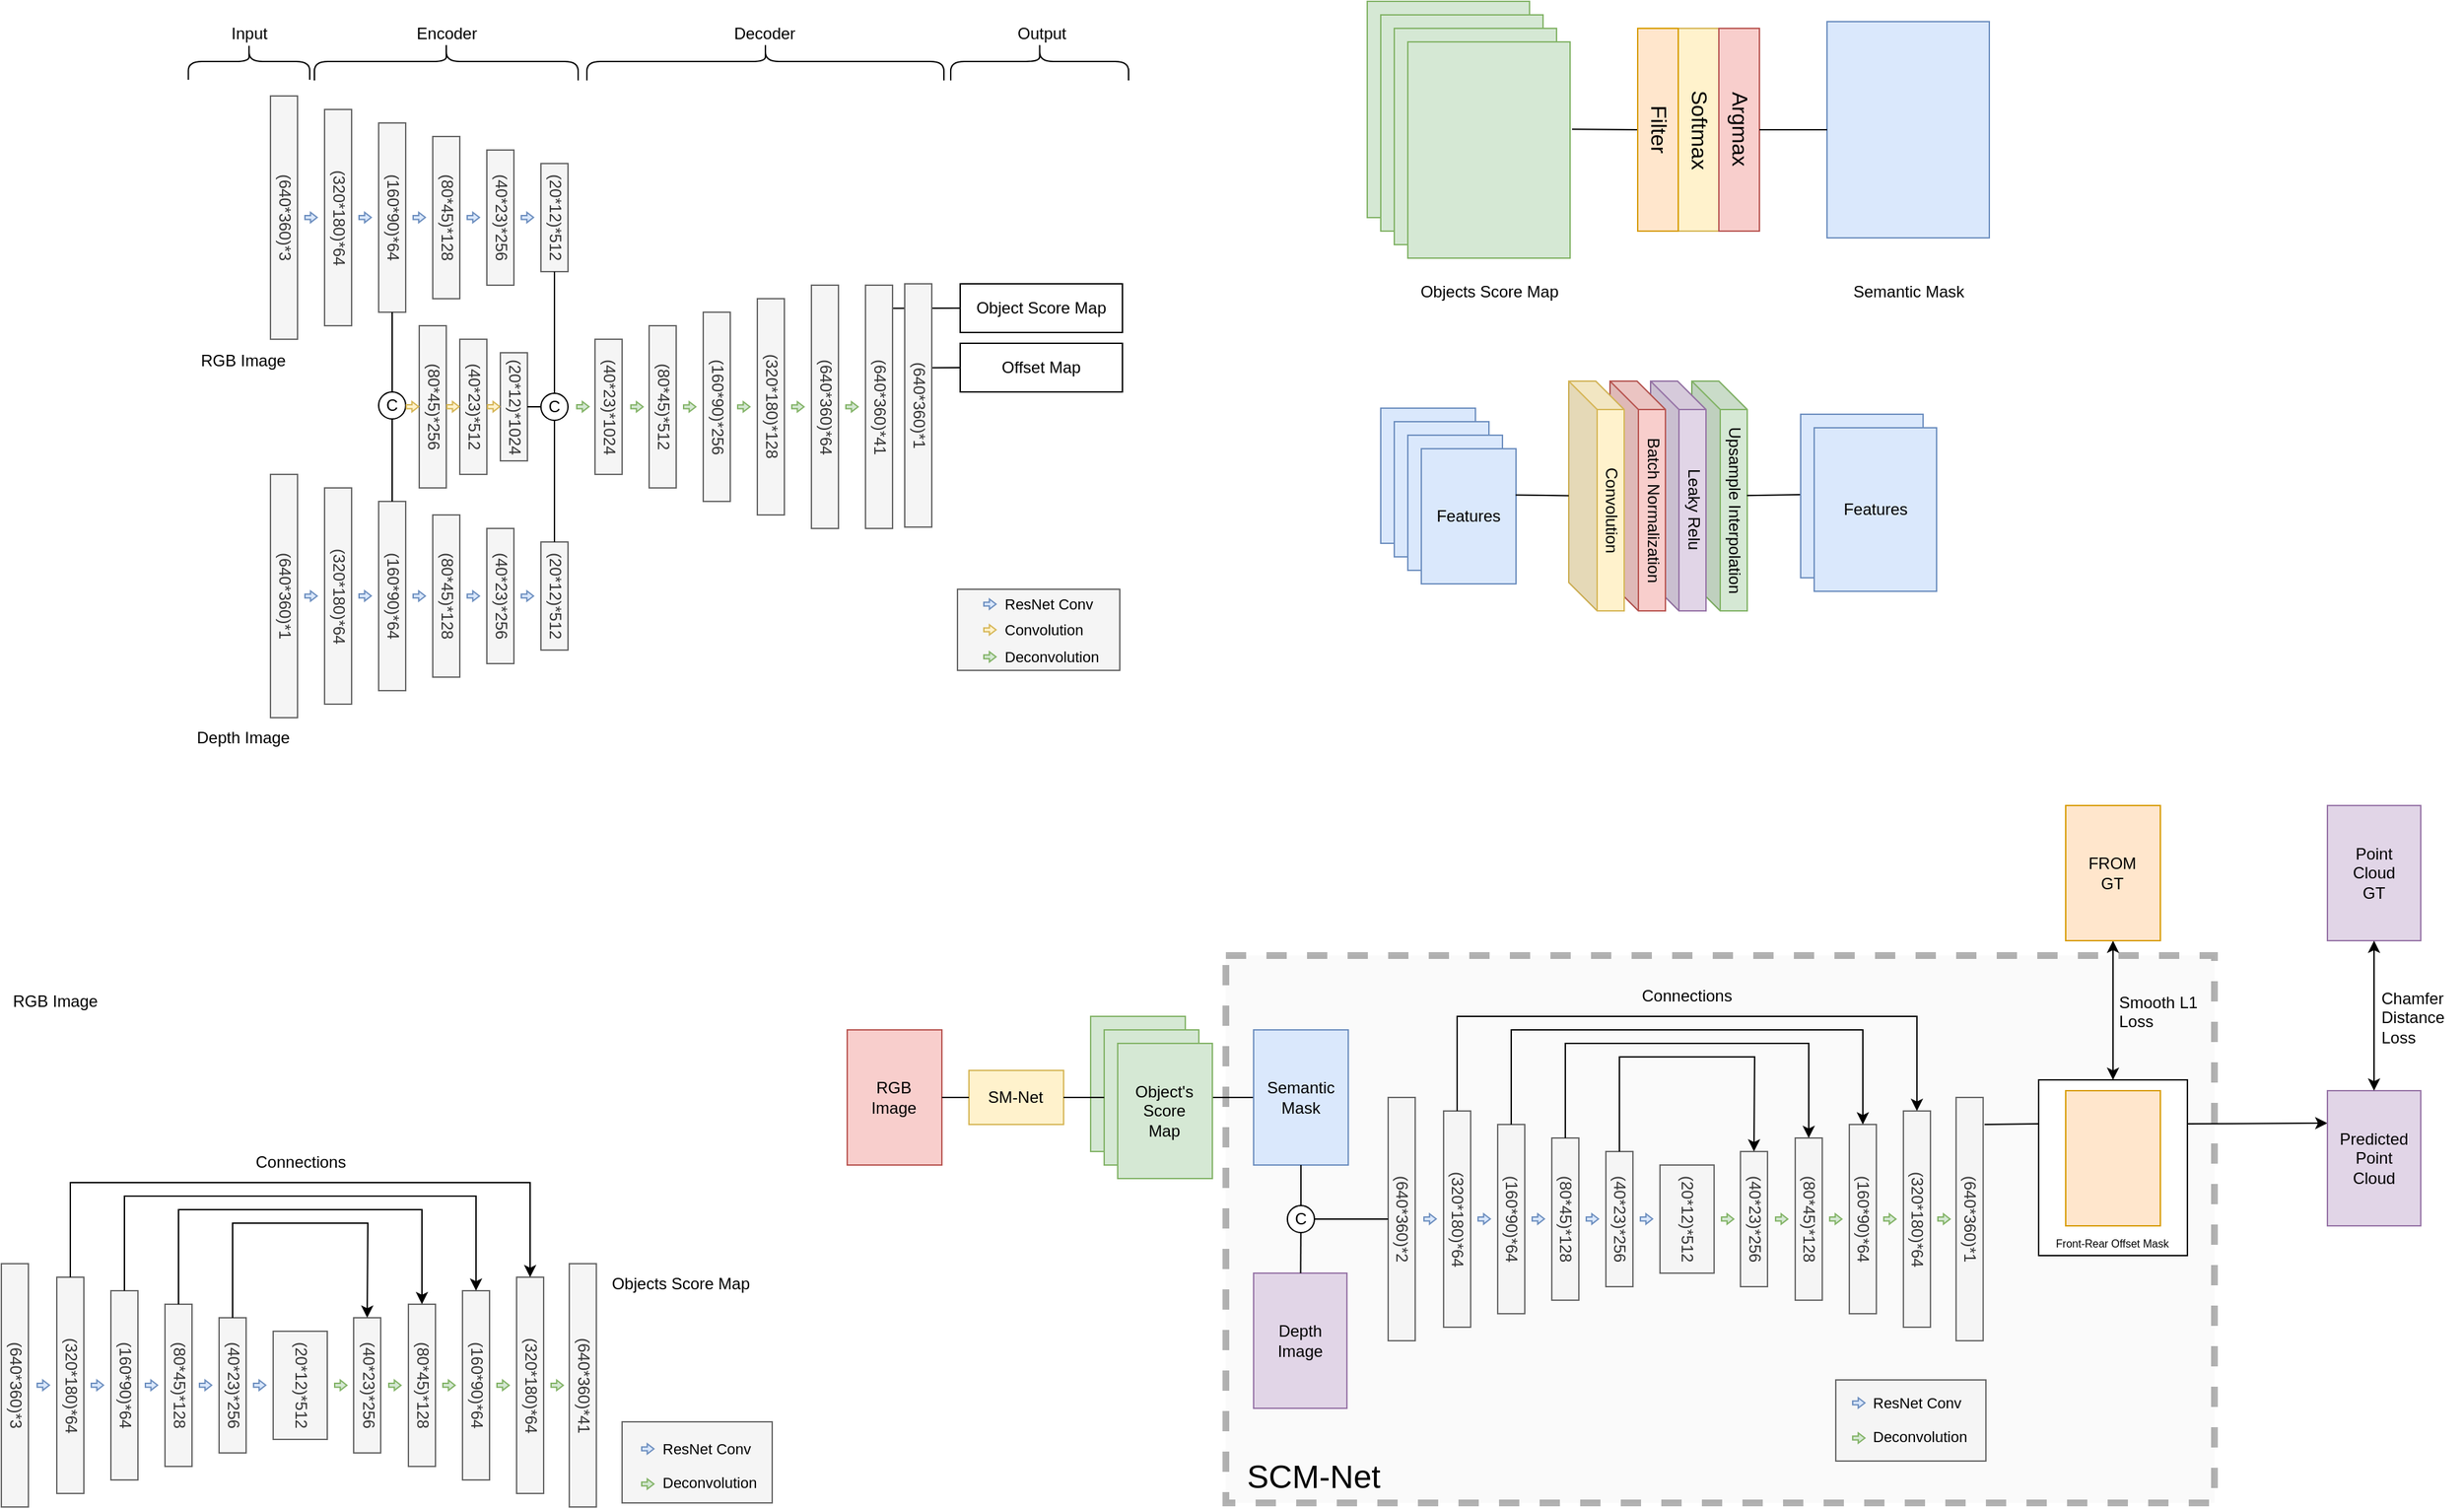 <mxfile version="26.1.0">
  <diagram name="Page-1" id="Zy-w6W-C0kYEm2fz4P6m">
    <mxGraphModel dx="2377" dy="1302" grid="1" gridSize="10" guides="1" tooltips="1" connect="1" arrows="1" fold="1" page="1" pageScale="1" pageWidth="827" pageHeight="1169" math="0" shadow="0">
      <root>
        <mxCell id="0" />
        <mxCell id="1" parent="0" />
        <mxCell id="u4eNcVwkfvrHF72oSNZv-178" value="" style="rounded=0;whiteSpace=wrap;html=1;fillColor=#f5f5f5;fontColor=#333333;strokeColor=#666666;opacity=50;dashed=1;perimeterSpacing=0;strokeWidth=5;" parent="1" vertex="1">
          <mxGeometry x="905.47" y="761" width="731" height="405" as="geometry" />
        </mxCell>
        <mxCell id="u4eNcVwkfvrHF72oSNZv-167" value="Upsample Interpolation" style="shape=cube;whiteSpace=wrap;html=1;boundedLbl=1;backgroundOutline=1;darkOpacity=0.05;darkOpacity2=0.1;size=21;textDirection=vertical-lr;fillColor=#d5e8d4;strokeColor=#82b366;" parent="1" vertex="1">
          <mxGeometry x="1250" y="336" width="41" height="170" as="geometry" />
        </mxCell>
        <mxCell id="u4eNcVwkfvrHF72oSNZv-166" value="Leaky Relu" style="shape=cube;whiteSpace=wrap;html=1;boundedLbl=1;backgroundOutline=1;darkOpacity=0.05;darkOpacity2=0.1;size=21;textDirection=vertical-lr;fillColor=#e1d5e7;strokeColor=#9673a6;" parent="1" vertex="1">
          <mxGeometry x="1219.5" y="336" width="41" height="170" as="geometry" />
        </mxCell>
        <mxCell id="u4eNcVwkfvrHF72oSNZv-165" value="Batch Normalization" style="shape=cube;whiteSpace=wrap;html=1;boundedLbl=1;backgroundOutline=1;darkOpacity=0.05;darkOpacity2=0.1;size=21;textDirection=vertical-lr;fillColor=#f8cecc;strokeColor=#b85450;" parent="1" vertex="1">
          <mxGeometry x="1189.5" y="336" width="41" height="170" as="geometry" />
        </mxCell>
        <mxCell id="u4eNcVwkfvrHF72oSNZv-153" value="" style="endArrow=none;html=1;rounded=0;entryX=0;entryY=0.5;entryDx=0;entryDy=0;" parent="1" source="u4eNcVwkfvrHF72oSNZv-142" target="u4eNcVwkfvrHF72oSNZv-145" edge="1">
          <mxGeometry width="50" height="50" relative="1" as="geometry">
            <mxPoint x="966.47" y="786" as="sourcePoint" />
            <mxPoint x="1016.47" y="736" as="targetPoint" />
          </mxGeometry>
        </mxCell>
        <mxCell id="r9aLiCNh6eFGl1xrJVVZ-21" value="" style="endArrow=none;html=1;rounded=0;entryX=0;entryY=0.5;entryDx=0;entryDy=0;exitX=0.976;exitY=0.345;exitDx=0;exitDy=0;exitPerimeter=0;" parent="1" source="fbtM9cgjG_IqE8QU2dOS-1" target="r9aLiCNh6eFGl1xrJVVZ-18" edge="1">
          <mxGeometry width="50" height="50" relative="1" as="geometry">
            <mxPoint x="690" y="326" as="sourcePoint" />
            <mxPoint x="790" y="320" as="targetPoint" />
          </mxGeometry>
        </mxCell>
        <mxCell id="r9aLiCNh6eFGl1xrJVVZ-19" value="" style="endArrow=none;html=1;rounded=0;entryX=0;entryY=0.5;entryDx=0;entryDy=0;exitX=0.996;exitY=0.095;exitDx=0;exitDy=0;exitPerimeter=0;" parent="1" source="uLbwFLICeJDCESh0d5ET-37" target="r9aLiCNh6eFGl1xrJVVZ-17" edge="1">
          <mxGeometry width="50" height="50" relative="1" as="geometry">
            <mxPoint x="740" y="370" as="sourcePoint" />
            <mxPoint x="790" y="320" as="targetPoint" />
          </mxGeometry>
        </mxCell>
        <mxCell id="r9aLiCNh6eFGl1xrJVVZ-11" value="" style="rounded=0;whiteSpace=wrap;html=1;fillColor=#f5f5f5;fontColor=#333333;strokeColor=#666666;" parent="1" vertex="1">
          <mxGeometry x="707" y="490" width="120" height="60" as="geometry" />
        </mxCell>
        <mxCell id="uLbwFLICeJDCESh0d5ET-1" value="(640*360)*3" style="rounded=0;whiteSpace=wrap;html=1;textDirection=vertical-lr;fillColor=#f5f5f5;fontColor=#333333;strokeColor=#666666;" parent="1" vertex="1">
          <mxGeometry x="199" y="125" width="20" height="180" as="geometry" />
        </mxCell>
        <mxCell id="uLbwFLICeJDCESh0d5ET-2" value="(320*180)*64" style="rounded=0;whiteSpace=wrap;html=1;textDirection=vertical-lr;fillColor=#f5f5f5;fontColor=#333333;strokeColor=#666666;" parent="1" vertex="1">
          <mxGeometry x="239" y="135" width="20" height="160" as="geometry" />
        </mxCell>
        <mxCell id="uLbwFLICeJDCESh0d5ET-3" value="(160*90)*64" style="rounded=0;whiteSpace=wrap;html=1;textDirection=vertical-lr;fillColor=#f5f5f5;fontColor=#333333;strokeColor=#666666;" parent="1" vertex="1">
          <mxGeometry x="279" y="145" width="20" height="140" as="geometry" />
        </mxCell>
        <mxCell id="uLbwFLICeJDCESh0d5ET-4" value="(80*45)*128" style="rounded=0;whiteSpace=wrap;html=1;textDirection=vertical-lr;fillColor=#f5f5f5;fontColor=#333333;strokeColor=#666666;" parent="1" vertex="1">
          <mxGeometry x="319" y="155" width="20" height="120" as="geometry" />
        </mxCell>
        <mxCell id="uLbwFLICeJDCESh0d5ET-5" value="(40*23)*256" style="rounded=0;whiteSpace=wrap;html=1;textDirection=vertical-lr;fillColor=#f5f5f5;fontColor=#333333;strokeColor=#666666;" parent="1" vertex="1">
          <mxGeometry x="359" y="165" width="20" height="100" as="geometry" />
        </mxCell>
        <mxCell id="uLbwFLICeJDCESh0d5ET-8" value="(640*360)*1" style="rounded=0;whiteSpace=wrap;html=1;textDirection=vertical-lr;fillColor=#f5f5f5;fontColor=#333333;strokeColor=#666666;" parent="1" vertex="1">
          <mxGeometry x="199" y="405" width="20" height="180" as="geometry" />
        </mxCell>
        <mxCell id="uLbwFLICeJDCESh0d5ET-9" value="(320*180)*64" style="rounded=0;whiteSpace=wrap;html=1;textDirection=vertical-lr;fillColor=#f5f5f5;fontColor=#333333;strokeColor=#666666;" parent="1" vertex="1">
          <mxGeometry x="239" y="415" width="20" height="160" as="geometry" />
        </mxCell>
        <mxCell id="uLbwFLICeJDCESh0d5ET-10" value="(160*90)*64" style="rounded=0;whiteSpace=wrap;html=1;textDirection=vertical-lr;fillColor=#f5f5f5;fontColor=#333333;strokeColor=#666666;" parent="1" vertex="1">
          <mxGeometry x="279" y="425" width="20" height="140" as="geometry" />
        </mxCell>
        <mxCell id="uLbwFLICeJDCESh0d5ET-11" value="(80*45)*128" style="rounded=0;whiteSpace=wrap;html=1;textDirection=vertical-lr;fillColor=#f5f5f5;fontColor=#333333;strokeColor=#666666;" parent="1" vertex="1">
          <mxGeometry x="319" y="435" width="20" height="120" as="geometry" />
        </mxCell>
        <mxCell id="uLbwFLICeJDCESh0d5ET-12" value="(40*23)*256" style="rounded=0;whiteSpace=wrap;html=1;textDirection=vertical-lr;fillColor=#f5f5f5;fontColor=#333333;strokeColor=#666666;" parent="1" vertex="1">
          <mxGeometry x="359" y="445" width="20" height="100" as="geometry" />
        </mxCell>
        <mxCell id="uLbwFLICeJDCESh0d5ET-13" value="(20*12)*512" style="rounded=0;whiteSpace=wrap;html=1;textDirection=vertical-lr;fillColor=#f5f5f5;fontColor=#333333;strokeColor=#666666;" parent="1" vertex="1">
          <mxGeometry x="399" y="175" width="20" height="80" as="geometry" />
        </mxCell>
        <mxCell id="uLbwFLICeJDCESh0d5ET-14" value="(20*12)*512" style="rounded=0;whiteSpace=wrap;html=1;textDirection=vertical-lr;fillColor=#f5f5f5;fontColor=#333333;strokeColor=#666666;" parent="1" vertex="1">
          <mxGeometry x="399" y="455" width="20" height="80" as="geometry" />
        </mxCell>
        <mxCell id="uLbwFLICeJDCESh0d5ET-15" value="C" style="ellipse;whiteSpace=wrap;html=1;aspect=fixed;" parent="1" vertex="1">
          <mxGeometry x="279" y="344" width="20" height="20" as="geometry" />
        </mxCell>
        <mxCell id="uLbwFLICeJDCESh0d5ET-16" value="" style="endArrow=none;html=1;rounded=0;entryX=0.5;entryY=1;entryDx=0;entryDy=0;exitX=0.5;exitY=0;exitDx=0;exitDy=0;" parent="1" source="uLbwFLICeJDCESh0d5ET-15" target="uLbwFLICeJDCESh0d5ET-3" edge="1">
          <mxGeometry width="50" height="50" relative="1" as="geometry">
            <mxPoint x="479" y="375" as="sourcePoint" />
            <mxPoint x="529" y="325" as="targetPoint" />
          </mxGeometry>
        </mxCell>
        <mxCell id="uLbwFLICeJDCESh0d5ET-17" value="" style="endArrow=none;html=1;rounded=0;exitX=0.5;exitY=0;exitDx=0;exitDy=0;entryX=0.5;entryY=1;entryDx=0;entryDy=0;" parent="1" source="uLbwFLICeJDCESh0d5ET-10" target="uLbwFLICeJDCESh0d5ET-15" edge="1">
          <mxGeometry width="50" height="50" relative="1" as="geometry">
            <mxPoint x="479" y="375" as="sourcePoint" />
            <mxPoint x="529" y="325" as="targetPoint" />
          </mxGeometry>
        </mxCell>
        <mxCell id="uLbwFLICeJDCESh0d5ET-18" value="(80*45)*256" style="rounded=0;whiteSpace=wrap;html=1;textDirection=vertical-lr;fillColor=#f5f5f5;fontColor=#333333;strokeColor=#666666;" parent="1" vertex="1">
          <mxGeometry x="309" y="295" width="20" height="120" as="geometry" />
        </mxCell>
        <mxCell id="uLbwFLICeJDCESh0d5ET-19" value="(40*23)*512" style="rounded=0;whiteSpace=wrap;html=1;textDirection=vertical-lr;fillColor=#f5f5f5;fontColor=#333333;strokeColor=#666666;" parent="1" vertex="1">
          <mxGeometry x="339" y="305" width="20" height="100" as="geometry" />
        </mxCell>
        <mxCell id="uLbwFLICeJDCESh0d5ET-20" value="(20*12)*1024" style="rounded=0;whiteSpace=wrap;html=1;textDirection=vertical-lr;fillColor=#f5f5f5;fontColor=#333333;strokeColor=#666666;" parent="1" vertex="1">
          <mxGeometry x="369" y="315" width="20" height="80" as="geometry" />
        </mxCell>
        <mxCell id="uLbwFLICeJDCESh0d5ET-21" value="C" style="ellipse;whiteSpace=wrap;html=1;aspect=fixed;" parent="1" vertex="1">
          <mxGeometry x="399" y="345" width="20" height="20" as="geometry" />
        </mxCell>
        <mxCell id="uLbwFLICeJDCESh0d5ET-26" value="" style="endArrow=none;html=1;rounded=0;entryX=0.5;entryY=1;entryDx=0;entryDy=0;exitX=0.5;exitY=0;exitDx=0;exitDy=0;" parent="1" source="uLbwFLICeJDCESh0d5ET-21" target="uLbwFLICeJDCESh0d5ET-13" edge="1">
          <mxGeometry width="50" height="50" relative="1" as="geometry">
            <mxPoint x="479" y="375" as="sourcePoint" />
            <mxPoint x="529" y="325" as="targetPoint" />
          </mxGeometry>
        </mxCell>
        <mxCell id="uLbwFLICeJDCESh0d5ET-27" value="" style="endArrow=none;html=1;rounded=0;exitX=0.5;exitY=0;exitDx=0;exitDy=0;entryX=0.5;entryY=1;entryDx=0;entryDy=0;" parent="1" source="uLbwFLICeJDCESh0d5ET-14" target="uLbwFLICeJDCESh0d5ET-21" edge="1">
          <mxGeometry width="50" height="50" relative="1" as="geometry">
            <mxPoint x="479" y="375" as="sourcePoint" />
            <mxPoint x="529" y="325" as="targetPoint" />
          </mxGeometry>
        </mxCell>
        <mxCell id="uLbwFLICeJDCESh0d5ET-32" value="(40*23)*1024" style="rounded=0;whiteSpace=wrap;html=1;textDirection=vertical-lr;fillColor=#f5f5f5;fontColor=#333333;strokeColor=#666666;" parent="1" vertex="1">
          <mxGeometry x="439" y="305" width="20" height="100" as="geometry" />
        </mxCell>
        <mxCell id="uLbwFLICeJDCESh0d5ET-33" value="(80*45)*512" style="rounded=0;whiteSpace=wrap;html=1;textDirection=vertical-lr;fillColor=#f5f5f5;fontColor=#333333;strokeColor=#666666;" parent="1" vertex="1">
          <mxGeometry x="479" y="295" width="20" height="120" as="geometry" />
        </mxCell>
        <mxCell id="uLbwFLICeJDCESh0d5ET-34" value="(160*90)*256" style="rounded=0;whiteSpace=wrap;html=1;textDirection=vertical-lr;fillColor=#f5f5f5;fontColor=#333333;strokeColor=#666666;" parent="1" vertex="1">
          <mxGeometry x="519" y="285" width="20" height="140" as="geometry" />
        </mxCell>
        <mxCell id="uLbwFLICeJDCESh0d5ET-35" value="(320*180)*128" style="rounded=0;whiteSpace=wrap;html=1;textDirection=vertical-lr;fillColor=#f5f5f5;fontColor=#333333;strokeColor=#666666;" parent="1" vertex="1">
          <mxGeometry x="559" y="275" width="20" height="160" as="geometry" />
        </mxCell>
        <mxCell id="uLbwFLICeJDCESh0d5ET-36" value="(640*360)*64" style="rounded=0;whiteSpace=wrap;html=1;textDirection=vertical-lr;fillColor=#f5f5f5;fontColor=#333333;strokeColor=#666666;" parent="1" vertex="1">
          <mxGeometry x="599" y="265" width="20" height="180" as="geometry" />
        </mxCell>
        <mxCell id="uLbwFLICeJDCESh0d5ET-37" value="(640*360)*41" style="rounded=0;whiteSpace=wrap;html=1;textDirection=vertical-lr;fillColor=#f5f5f5;fontColor=#333333;strokeColor=#666666;" parent="1" vertex="1">
          <mxGeometry x="639" y="265" width="20" height="180" as="geometry" />
        </mxCell>
        <mxCell id="uLbwFLICeJDCESh0d5ET-48" value="" style="shape=flexArrow;endArrow=classic;html=1;rounded=0;endWidth=3.737;endSize=1.293;width=2.836;textDirection=vertical-lr;fillColor=#d5e8d4;strokeColor=#82b366;" parent="1" edge="1">
          <mxGeometry width="50" height="50" relative="1" as="geometry">
            <mxPoint x="465" y="355" as="sourcePoint" />
            <mxPoint x="475" y="355" as="targetPoint" />
          </mxGeometry>
        </mxCell>
        <mxCell id="uLbwFLICeJDCESh0d5ET-52" value="" style="shape=flexArrow;endArrow=classic;html=1;rounded=0;endWidth=3.737;endSize=1.293;width=2.836;fillColor=#fff2cc;strokeColor=#d6b656;" parent="1" edge="1">
          <mxGeometry width="50" height="50" relative="1" as="geometry">
            <mxPoint x="299" y="354.9" as="sourcePoint" />
            <mxPoint x="309" y="354.9" as="targetPoint" />
          </mxGeometry>
        </mxCell>
        <mxCell id="uLbwFLICeJDCESh0d5ET-53" value="" style="shape=flexArrow;endArrow=classic;html=1;rounded=0;endWidth=3.737;endSize=1.293;width=2.836;textDirection=vertical-lr;fillColor=#fff2cc;strokeColor=#d6b656;" parent="1" edge="1">
          <mxGeometry width="50" height="50" relative="1" as="geometry">
            <mxPoint x="329" y="354.9" as="sourcePoint" />
            <mxPoint x="339" y="354.9" as="targetPoint" />
          </mxGeometry>
        </mxCell>
        <mxCell id="uLbwFLICeJDCESh0d5ET-54" value="" style="shape=flexArrow;endArrow=classic;html=1;rounded=0;endWidth=3.737;endSize=1.293;width=2.836;textDirection=vertical-lr;fillColor=#fff2cc;strokeColor=#d6b656;" parent="1" edge="1">
          <mxGeometry width="50" height="50" relative="1" as="geometry">
            <mxPoint x="359" y="354.9" as="sourcePoint" />
            <mxPoint x="369" y="354.9" as="targetPoint" />
          </mxGeometry>
        </mxCell>
        <mxCell id="uLbwFLICeJDCESh0d5ET-57" value="" style="shape=flexArrow;endArrow=classic;html=1;rounded=0;endWidth=3.737;endSize=1.293;width=2.836;textDirection=vertical-lr;fillColor=#dae8fc;strokeColor=#6c8ebf;" parent="1" edge="1">
          <mxGeometry width="50" height="50" relative="1" as="geometry">
            <mxPoint x="224" y="495" as="sourcePoint" />
            <mxPoint x="234" y="495" as="targetPoint" />
          </mxGeometry>
        </mxCell>
        <mxCell id="uLbwFLICeJDCESh0d5ET-58" value="" style="shape=flexArrow;endArrow=classic;html=1;rounded=0;endWidth=3.737;endSize=1.293;width=2.836;textDirection=vertical-lr;fillColor=#dae8fc;strokeColor=#6c8ebf;" parent="1" edge="1">
          <mxGeometry width="50" height="50" relative="1" as="geometry">
            <mxPoint x="264" y="494.9" as="sourcePoint" />
            <mxPoint x="274" y="494.9" as="targetPoint" />
          </mxGeometry>
        </mxCell>
        <mxCell id="uLbwFLICeJDCESh0d5ET-59" value="" style="shape=flexArrow;endArrow=classic;html=1;rounded=0;endWidth=3.737;endSize=1.293;width=2.836;textDirection=vertical-lr;fillColor=#dae8fc;strokeColor=#6c8ebf;" parent="1" edge="1">
          <mxGeometry width="50" height="50" relative="1" as="geometry">
            <mxPoint x="304" y="495" as="sourcePoint" />
            <mxPoint x="314" y="495" as="targetPoint" />
          </mxGeometry>
        </mxCell>
        <mxCell id="uLbwFLICeJDCESh0d5ET-60" value="" style="shape=flexArrow;endArrow=classic;html=1;rounded=0;endWidth=3.737;endSize=1.293;width=2.836;textDirection=vertical-lr;fillColor=#dae8fc;strokeColor=#6c8ebf;" parent="1" edge="1">
          <mxGeometry width="50" height="50" relative="1" as="geometry">
            <mxPoint x="344" y="495" as="sourcePoint" />
            <mxPoint x="354" y="495" as="targetPoint" />
          </mxGeometry>
        </mxCell>
        <mxCell id="uLbwFLICeJDCESh0d5ET-61" value="" style="shape=flexArrow;endArrow=classic;html=1;rounded=0;endWidth=3.737;endSize=1.293;width=2.836;textDirection=vertical-lr;fillColor=#dae8fc;strokeColor=#6c8ebf;" parent="1" edge="1">
          <mxGeometry width="50" height="50" relative="1" as="geometry">
            <mxPoint x="384" y="495" as="sourcePoint" />
            <mxPoint x="394" y="495" as="targetPoint" />
          </mxGeometry>
        </mxCell>
        <mxCell id="uLbwFLICeJDCESh0d5ET-62" value="" style="shape=flexArrow;endArrow=classic;html=1;rounded=0;endWidth=3.737;endSize=1.293;width=2.836;textDirection=vertical-lr;fillColor=#dae8fc;strokeColor=#6c8ebf;" parent="1" edge="1">
          <mxGeometry width="50" height="50" relative="1" as="geometry">
            <mxPoint x="224" y="214.9" as="sourcePoint" />
            <mxPoint x="234" y="214.9" as="targetPoint" />
          </mxGeometry>
        </mxCell>
        <mxCell id="uLbwFLICeJDCESh0d5ET-63" value="" style="shape=flexArrow;endArrow=classic;html=1;rounded=0;endWidth=3.737;endSize=1.293;width=2.836;textDirection=vertical-lr;fillColor=#dae8fc;strokeColor=#6c8ebf;" parent="1" edge="1">
          <mxGeometry width="50" height="50" relative="1" as="geometry">
            <mxPoint x="264" y="214.9" as="sourcePoint" />
            <mxPoint x="274" y="214.9" as="targetPoint" />
          </mxGeometry>
        </mxCell>
        <mxCell id="uLbwFLICeJDCESh0d5ET-64" value="" style="shape=flexArrow;endArrow=classic;html=1;rounded=0;endWidth=3.737;endSize=1.293;width=2.836;textDirection=vertical-lr;fillColor=#dae8fc;strokeColor=#6c8ebf;" parent="1" edge="1">
          <mxGeometry width="50" height="50" relative="1" as="geometry">
            <mxPoint x="304" y="214.9" as="sourcePoint" />
            <mxPoint x="314" y="214.9" as="targetPoint" />
          </mxGeometry>
        </mxCell>
        <mxCell id="uLbwFLICeJDCESh0d5ET-65" value="" style="shape=flexArrow;endArrow=classic;html=1;rounded=0;endWidth=3.737;endSize=1.293;width=2.836;textDirection=vertical-lr;fillColor=#dae8fc;strokeColor=#6c8ebf;" parent="1" edge="1">
          <mxGeometry width="50" height="50" relative="1" as="geometry">
            <mxPoint x="344" y="214.9" as="sourcePoint" />
            <mxPoint x="354" y="214.9" as="targetPoint" />
          </mxGeometry>
        </mxCell>
        <mxCell id="uLbwFLICeJDCESh0d5ET-66" value="" style="shape=flexArrow;endArrow=classic;html=1;rounded=0;endWidth=3.737;endSize=1.293;width=2.836;textDirection=vertical-lr;fillColor=#dae8fc;strokeColor=#6c8ebf;" parent="1" edge="1">
          <mxGeometry width="50" height="50" relative="1" as="geometry">
            <mxPoint x="384" y="214.9" as="sourcePoint" />
            <mxPoint x="394" y="214.9" as="targetPoint" />
          </mxGeometry>
        </mxCell>
        <mxCell id="uLbwFLICeJDCESh0d5ET-67" value="" style="shape=flexArrow;endArrow=classic;html=1;rounded=0;endWidth=3.737;endSize=1.293;width=2.836;fillColor=#d5e8d4;strokeColor=#82b366;" parent="1" edge="1">
          <mxGeometry width="50" height="50" relative="1" as="geometry">
            <mxPoint x="425" y="354.9" as="sourcePoint" />
            <mxPoint x="435" y="354.9" as="targetPoint" />
          </mxGeometry>
        </mxCell>
        <mxCell id="uLbwFLICeJDCESh0d5ET-68" value="" style="shape=flexArrow;endArrow=classic;html=1;rounded=0;endWidth=3.737;endSize=1.293;width=2.836;textDirection=vertical-lr;fillColor=#d5e8d4;strokeColor=#82b366;" parent="1" edge="1">
          <mxGeometry width="50" height="50" relative="1" as="geometry">
            <mxPoint x="504" y="355" as="sourcePoint" />
            <mxPoint x="514" y="355" as="targetPoint" />
          </mxGeometry>
        </mxCell>
        <mxCell id="uLbwFLICeJDCESh0d5ET-70" value="" style="shape=flexArrow;endArrow=classic;html=1;rounded=0;endWidth=3.737;endSize=1.293;width=2.836;textDirection=vertical-lr;fillColor=#d5e8d4;strokeColor=#82b366;" parent="1" edge="1">
          <mxGeometry width="50" height="50" relative="1" as="geometry">
            <mxPoint x="544" y="355" as="sourcePoint" />
            <mxPoint x="554" y="355" as="targetPoint" />
          </mxGeometry>
        </mxCell>
        <mxCell id="uLbwFLICeJDCESh0d5ET-71" value="" style="shape=flexArrow;endArrow=classic;html=1;rounded=0;endWidth=3.737;endSize=1.293;width=2.836;textDirection=vertical-lr;fillColor=#d5e8d4;strokeColor=#82b366;" parent="1" edge="1">
          <mxGeometry width="50" height="50" relative="1" as="geometry">
            <mxPoint x="584" y="355" as="sourcePoint" />
            <mxPoint x="594" y="355" as="targetPoint" />
          </mxGeometry>
        </mxCell>
        <mxCell id="uLbwFLICeJDCESh0d5ET-72" value="" style="shape=flexArrow;endArrow=classic;html=1;rounded=0;endWidth=3.737;endSize=1.293;width=2.836;textDirection=vertical-lr;fillColor=#d5e8d4;strokeColor=#82b366;" parent="1" edge="1">
          <mxGeometry width="50" height="50" relative="1" as="geometry">
            <mxPoint x="624" y="355" as="sourcePoint" />
            <mxPoint x="634" y="355" as="targetPoint" />
          </mxGeometry>
        </mxCell>
        <mxCell id="uLbwFLICeJDCESh0d5ET-74" value="" style="endArrow=none;html=1;rounded=0;exitX=1;exitY=0.5;exitDx=0;exitDy=0;" parent="1" source="uLbwFLICeJDCESh0d5ET-20" edge="1">
          <mxGeometry width="50" height="50" relative="1" as="geometry">
            <mxPoint x="409" y="405" as="sourcePoint" />
            <mxPoint x="399" y="355" as="targetPoint" />
          </mxGeometry>
        </mxCell>
        <mxCell id="fbtM9cgjG_IqE8QU2dOS-1" value="(640*360)*1" style="rounded=0;whiteSpace=wrap;html=1;textDirection=vertical-lr;fillColor=#f5f5f5;fontColor=#333333;strokeColor=#666666;" parent="1" vertex="1">
          <mxGeometry x="668" y="264" width="20" height="180" as="geometry" />
        </mxCell>
        <mxCell id="r9aLiCNh6eFGl1xrJVVZ-3" value="" style="shape=flexArrow;endArrow=classic;html=1;rounded=0;endWidth=3.737;endSize=1.293;width=2.836;textDirection=vertical-lr;fillColor=#dae8fc;strokeColor=#6c8ebf;" parent="1" edge="1">
          <mxGeometry width="50" height="50" relative="1" as="geometry">
            <mxPoint x="726" y="501" as="sourcePoint" />
            <mxPoint x="736" y="501" as="targetPoint" />
          </mxGeometry>
        </mxCell>
        <mxCell id="r9aLiCNh6eFGl1xrJVVZ-5" value="ResNet Conv" style="text;html=1;align=left;verticalAlign=middle;whiteSpace=wrap;rounded=0;fontSize=11;" parent="1" vertex="1">
          <mxGeometry x="740" y="486" width="70" height="30" as="geometry" />
        </mxCell>
        <mxCell id="r9aLiCNh6eFGl1xrJVVZ-6" value="" style="shape=flexArrow;endArrow=classic;html=1;rounded=0;endWidth=3.737;endSize=1.293;width=2.836;textDirection=vertical-lr;fillColor=#fff2cc;strokeColor=#d6b656;" parent="1" edge="1">
          <mxGeometry width="50" height="50" relative="1" as="geometry">
            <mxPoint x="726" y="520" as="sourcePoint" />
            <mxPoint x="736" y="520" as="targetPoint" />
          </mxGeometry>
        </mxCell>
        <mxCell id="r9aLiCNh6eFGl1xrJVVZ-7" value="Convolution" style="text;html=1;align=left;verticalAlign=middle;whiteSpace=wrap;rounded=0;fontSize=11;" parent="1" vertex="1">
          <mxGeometry x="740" y="505" width="70" height="30" as="geometry" />
        </mxCell>
        <mxCell id="r9aLiCNh6eFGl1xrJVVZ-8" value="" style="shape=flexArrow;endArrow=classic;html=1;rounded=0;endWidth=3.737;endSize=1.293;width=2.836;textDirection=vertical-lr;fillColor=#d5e8d4;strokeColor=#82b366;" parent="1" edge="1">
          <mxGeometry width="50" height="50" relative="1" as="geometry">
            <mxPoint x="726" y="540" as="sourcePoint" />
            <mxPoint x="736" y="540" as="targetPoint" />
          </mxGeometry>
        </mxCell>
        <mxCell id="r9aLiCNh6eFGl1xrJVVZ-9" value="Deconvolution" style="text;html=1;align=left;verticalAlign=middle;whiteSpace=wrap;rounded=0;fontSize=11;" parent="1" vertex="1">
          <mxGeometry x="740" y="525" width="70" height="30" as="geometry" />
        </mxCell>
        <mxCell id="r9aLiCNh6eFGl1xrJVVZ-12" value="RGB Image" style="text;html=1;align=center;verticalAlign=middle;whiteSpace=wrap;rounded=0;" parent="1" vertex="1">
          <mxGeometry x="139" y="306" width="80" height="30" as="geometry" />
        </mxCell>
        <mxCell id="r9aLiCNh6eFGl1xrJVVZ-16" value="Depth Image" style="text;html=1;align=center;verticalAlign=middle;whiteSpace=wrap;rounded=0;" parent="1" vertex="1">
          <mxGeometry x="139" y="585" width="80" height="30" as="geometry" />
        </mxCell>
        <mxCell id="r9aLiCNh6eFGl1xrJVVZ-17" value="Object Score Map" style="rounded=0;whiteSpace=wrap;html=1;" parent="1" vertex="1">
          <mxGeometry x="709" y="264" width="120" height="36" as="geometry" />
        </mxCell>
        <mxCell id="r9aLiCNh6eFGl1xrJVVZ-18" value="Offset Map" style="rounded=0;whiteSpace=wrap;html=1;" parent="1" vertex="1">
          <mxGeometry x="709" y="308" width="120" height="36" as="geometry" />
        </mxCell>
        <mxCell id="u4eNcVwkfvrHF72oSNZv-18" value="" style="shape=curlyBracket;whiteSpace=wrap;html=1;rounded=1;labelPosition=left;verticalLabelPosition=middle;align=right;verticalAlign=middle;rotation=90;size=0.5;" parent="1" vertex="1">
          <mxGeometry x="314.98" y="2" width="28.05" height="195" as="geometry" />
        </mxCell>
        <mxCell id="u4eNcVwkfvrHF72oSNZv-20" value="Encoder" style="text;html=1;align=center;verticalAlign=middle;whiteSpace=wrap;rounded=0;" parent="1" vertex="1">
          <mxGeometry x="268.51" y="63.5" width="121" height="30" as="geometry" />
        </mxCell>
        <mxCell id="u4eNcVwkfvrHF72oSNZv-21" value="" style="shape=curlyBracket;whiteSpace=wrap;html=1;rounded=1;labelPosition=left;verticalLabelPosition=middle;align=right;verticalAlign=middle;rotation=90;size=0.5;" parent="1" vertex="1">
          <mxGeometry x="169.63" y="54.63" width="27.05" height="89.75" as="geometry" />
        </mxCell>
        <mxCell id="u4eNcVwkfvrHF72oSNZv-22" value="Input" style="text;html=1;align=center;verticalAlign=middle;whiteSpace=wrap;rounded=0;" parent="1" vertex="1">
          <mxGeometry x="122.66" y="63.5" width="121" height="30" as="geometry" />
        </mxCell>
        <mxCell id="u4eNcVwkfvrHF72oSNZv-25" value="" style="shape=curlyBracket;whiteSpace=wrap;html=1;rounded=1;labelPosition=left;verticalLabelPosition=middle;align=right;verticalAlign=middle;rotation=90;size=0.5;" parent="1" vertex="1">
          <mxGeometry x="550.95" y="-32.5" width="28.05" height="264" as="geometry" />
        </mxCell>
        <mxCell id="u4eNcVwkfvrHF72oSNZv-26" value="Decoder" style="text;html=1;align=center;verticalAlign=middle;whiteSpace=wrap;rounded=0;" parent="1" vertex="1">
          <mxGeometry x="504.47" y="63.5" width="121" height="30" as="geometry" />
        </mxCell>
        <mxCell id="u4eNcVwkfvrHF72oSNZv-27" value="" style="shape=curlyBracket;whiteSpace=wrap;html=1;rounded=1;labelPosition=left;verticalLabelPosition=middle;align=right;verticalAlign=middle;rotation=90;size=0.5;" parent="1" vertex="1">
          <mxGeometry x="753.75" y="33.75" width="28.05" height="131.5" as="geometry" />
        </mxCell>
        <mxCell id="u4eNcVwkfvrHF72oSNZv-28" value="Output" style="text;html=1;align=center;verticalAlign=middle;whiteSpace=wrap;rounded=0;" parent="1" vertex="1">
          <mxGeometry x="708.5" y="63.5" width="121" height="30" as="geometry" />
        </mxCell>
        <mxCell id="u4eNcVwkfvrHF72oSNZv-33" value="(640*360)*3" style="rounded=0;whiteSpace=wrap;html=1;textDirection=vertical-lr;fillColor=#f5f5f5;fontColor=#333333;strokeColor=#666666;" parent="1" vertex="1">
          <mxGeometry y="989" width="20" height="180" as="geometry" />
        </mxCell>
        <mxCell id="u4eNcVwkfvrHF72oSNZv-34" value="(320*180)*64" style="rounded=0;whiteSpace=wrap;html=1;textDirection=vertical-lr;fillColor=#f5f5f5;fontColor=#333333;strokeColor=#666666;" parent="1" vertex="1">
          <mxGeometry x="41" y="999" width="20" height="160" as="geometry" />
        </mxCell>
        <mxCell id="u4eNcVwkfvrHF72oSNZv-35" value="(160*90)*64" style="rounded=0;whiteSpace=wrap;html=1;textDirection=vertical-lr;fillColor=#f5f5f5;fontColor=#333333;strokeColor=#666666;" parent="1" vertex="1">
          <mxGeometry x="81" y="1009" width="20" height="140" as="geometry" />
        </mxCell>
        <mxCell id="u4eNcVwkfvrHF72oSNZv-36" value="(80*45)*128" style="rounded=0;whiteSpace=wrap;html=1;textDirection=vertical-lr;fillColor=#f5f5f5;fontColor=#333333;strokeColor=#666666;" parent="1" vertex="1">
          <mxGeometry x="121" y="1019" width="20" height="120" as="geometry" />
        </mxCell>
        <mxCell id="u4eNcVwkfvrHF72oSNZv-37" value="(40*23)*256" style="rounded=0;whiteSpace=wrap;html=1;textDirection=vertical-lr;fillColor=#f5f5f5;fontColor=#333333;strokeColor=#666666;" parent="1" vertex="1">
          <mxGeometry x="161" y="1029" width="20" height="100" as="geometry" />
        </mxCell>
        <mxCell id="u4eNcVwkfvrHF72oSNZv-38" value="(20*12)*512" style="rounded=0;whiteSpace=wrap;html=1;textDirection=vertical-lr;fillColor=#f5f5f5;fontColor=#333333;strokeColor=#666666;" parent="1" vertex="1">
          <mxGeometry x="201" y="1039" width="40" height="80" as="geometry" />
        </mxCell>
        <mxCell id="u4eNcVwkfvrHF72oSNZv-39" value="" style="shape=flexArrow;endArrow=classic;html=1;rounded=0;endWidth=3.737;endSize=1.293;width=2.836;textDirection=vertical-lr;fillColor=#dae8fc;strokeColor=#6c8ebf;" parent="1" edge="1">
          <mxGeometry width="50" height="50" relative="1" as="geometry">
            <mxPoint x="26" y="1078.9" as="sourcePoint" />
            <mxPoint x="36" y="1078.9" as="targetPoint" />
          </mxGeometry>
        </mxCell>
        <mxCell id="u4eNcVwkfvrHF72oSNZv-40" value="" style="shape=flexArrow;endArrow=classic;html=1;rounded=0;endWidth=3.737;endSize=1.293;width=2.836;textDirection=vertical-lr;fillColor=#dae8fc;strokeColor=#6c8ebf;" parent="1" edge="1">
          <mxGeometry width="50" height="50" relative="1" as="geometry">
            <mxPoint x="66" y="1078.9" as="sourcePoint" />
            <mxPoint x="76" y="1078.9" as="targetPoint" />
          </mxGeometry>
        </mxCell>
        <mxCell id="u4eNcVwkfvrHF72oSNZv-41" value="" style="shape=flexArrow;endArrow=classic;html=1;rounded=0;endWidth=3.737;endSize=1.293;width=2.836;textDirection=vertical-lr;fillColor=#dae8fc;strokeColor=#6c8ebf;" parent="1" edge="1">
          <mxGeometry width="50" height="50" relative="1" as="geometry">
            <mxPoint x="106" y="1078.9" as="sourcePoint" />
            <mxPoint x="116" y="1078.9" as="targetPoint" />
          </mxGeometry>
        </mxCell>
        <mxCell id="u4eNcVwkfvrHF72oSNZv-42" value="" style="shape=flexArrow;endArrow=classic;html=1;rounded=0;endWidth=3.737;endSize=1.293;width=2.836;textDirection=vertical-lr;fillColor=#dae8fc;strokeColor=#6c8ebf;" parent="1" edge="1">
          <mxGeometry width="50" height="50" relative="1" as="geometry">
            <mxPoint x="146" y="1078.9" as="sourcePoint" />
            <mxPoint x="156" y="1078.9" as="targetPoint" />
          </mxGeometry>
        </mxCell>
        <mxCell id="u4eNcVwkfvrHF72oSNZv-43" value="" style="shape=flexArrow;endArrow=classic;html=1;rounded=0;endWidth=3.737;endSize=1.293;width=2.836;textDirection=vertical-lr;fillColor=#dae8fc;strokeColor=#6c8ebf;" parent="1" edge="1">
          <mxGeometry width="50" height="50" relative="1" as="geometry">
            <mxPoint x="186" y="1078.9" as="sourcePoint" />
            <mxPoint x="196" y="1078.9" as="targetPoint" />
          </mxGeometry>
        </mxCell>
        <mxCell id="u4eNcVwkfvrHF72oSNZv-44" value="(40*23)*256" style="rounded=0;whiteSpace=wrap;html=1;textDirection=vertical-lr;fillColor=#f5f5f5;fontColor=#333333;strokeColor=#666666;" parent="1" vertex="1">
          <mxGeometry x="260.51" y="1029" width="20" height="100" as="geometry" />
        </mxCell>
        <mxCell id="u4eNcVwkfvrHF72oSNZv-45" value="(80*45)*128" style="rounded=0;whiteSpace=wrap;html=1;textDirection=vertical-lr;fillColor=#f5f5f5;fontColor=#333333;strokeColor=#666666;" parent="1" vertex="1">
          <mxGeometry x="301" y="1019" width="20" height="120" as="geometry" />
        </mxCell>
        <mxCell id="u4eNcVwkfvrHF72oSNZv-46" value="(160*90)*64" style="rounded=0;whiteSpace=wrap;html=1;textDirection=vertical-lr;fillColor=#f5f5f5;fontColor=#333333;strokeColor=#666666;" parent="1" vertex="1">
          <mxGeometry x="341" y="1009" width="20" height="140" as="geometry" />
        </mxCell>
        <mxCell id="u4eNcVwkfvrHF72oSNZv-47" value="(320*180)*64" style="rounded=0;whiteSpace=wrap;html=1;textDirection=vertical-lr;fillColor=#f5f5f5;fontColor=#333333;strokeColor=#666666;" parent="1" vertex="1">
          <mxGeometry x="381" y="999" width="20" height="160" as="geometry" />
        </mxCell>
        <mxCell id="u4eNcVwkfvrHF72oSNZv-48" value="(640*360)*41" style="rounded=0;whiteSpace=wrap;html=1;textDirection=vertical-lr;fillColor=#f5f5f5;fontColor=#333333;strokeColor=#666666;" parent="1" vertex="1">
          <mxGeometry x="419.95" y="989" width="20" height="180" as="geometry" />
        </mxCell>
        <mxCell id="u4eNcVwkfvrHF72oSNZv-49" value="" style="shape=flexArrow;endArrow=classic;html=1;rounded=0;endWidth=3.737;endSize=1.293;width=2.836;fillColor=#d5e8d4;strokeColor=#82b366;" parent="1" edge="1">
          <mxGeometry width="50" height="50" relative="1" as="geometry">
            <mxPoint x="286" y="1078.94" as="sourcePoint" />
            <mxPoint x="296" y="1078.94" as="targetPoint" />
          </mxGeometry>
        </mxCell>
        <mxCell id="u4eNcVwkfvrHF72oSNZv-50" value="" style="shape=flexArrow;endArrow=classic;html=1;rounded=0;endWidth=3.737;endSize=1.293;width=2.836;fillColor=#d5e8d4;strokeColor=#82b366;" parent="1" edge="1">
          <mxGeometry width="50" height="50" relative="1" as="geometry">
            <mxPoint x="246" y="1078.94" as="sourcePoint" />
            <mxPoint x="256" y="1078.94" as="targetPoint" />
          </mxGeometry>
        </mxCell>
        <mxCell id="u4eNcVwkfvrHF72oSNZv-51" value="" style="shape=flexArrow;endArrow=classic;html=1;rounded=0;endWidth=3.737;endSize=1.293;width=2.836;fillColor=#d5e8d4;strokeColor=#82b366;" parent="1" edge="1">
          <mxGeometry width="50" height="50" relative="1" as="geometry">
            <mxPoint x="326" y="1078.94" as="sourcePoint" />
            <mxPoint x="336" y="1078.94" as="targetPoint" />
          </mxGeometry>
        </mxCell>
        <mxCell id="u4eNcVwkfvrHF72oSNZv-52" value="" style="shape=flexArrow;endArrow=classic;html=1;rounded=0;endWidth=3.737;endSize=1.293;width=2.836;fillColor=#d5e8d4;strokeColor=#82b366;" parent="1" edge="1">
          <mxGeometry width="50" height="50" relative="1" as="geometry">
            <mxPoint x="366" y="1078.94" as="sourcePoint" />
            <mxPoint x="376" y="1078.94" as="targetPoint" />
          </mxGeometry>
        </mxCell>
        <mxCell id="u4eNcVwkfvrHF72oSNZv-53" value="" style="shape=flexArrow;endArrow=classic;html=1;rounded=0;endWidth=3.737;endSize=1.293;width=2.836;fillColor=#d5e8d4;strokeColor=#82b366;" parent="1" edge="1">
          <mxGeometry width="50" height="50" relative="1" as="geometry">
            <mxPoint x="406" y="1078.94" as="sourcePoint" />
            <mxPoint x="416" y="1078.94" as="targetPoint" />
          </mxGeometry>
        </mxCell>
        <mxCell id="u4eNcVwkfvrHF72oSNZv-54" value="" style="endArrow=classic;html=1;rounded=0;exitX=0.5;exitY=0;exitDx=0;exitDy=0;entryX=0.5;entryY=0;entryDx=0;entryDy=0;" parent="1" source="u4eNcVwkfvrHF72oSNZv-34" target="u4eNcVwkfvrHF72oSNZv-47" edge="1">
          <mxGeometry width="50" height="50" relative="1" as="geometry">
            <mxPoint x="70" y="969" as="sourcePoint" />
            <mxPoint x="391.432" y="949" as="targetPoint" />
            <Array as="points">
              <mxPoint x="51" y="929" />
              <mxPoint x="221" y="929" />
              <mxPoint x="391" y="929" />
            </Array>
          </mxGeometry>
        </mxCell>
        <mxCell id="u4eNcVwkfvrHF72oSNZv-56" value="" style="endArrow=classic;html=1;rounded=0;exitX=0.5;exitY=0;exitDx=0;exitDy=0;entryX=0.5;entryY=0;entryDx=0;entryDy=0;" parent="1" source="u4eNcVwkfvrHF72oSNZv-35" target="u4eNcVwkfvrHF72oSNZv-46" edge="1">
          <mxGeometry width="50" height="50" relative="1" as="geometry">
            <mxPoint x="111" y="1009" as="sourcePoint" />
            <mxPoint x="161" y="959" as="targetPoint" />
            <Array as="points">
              <mxPoint x="91" y="939" />
              <mxPoint x="351" y="939" />
            </Array>
          </mxGeometry>
        </mxCell>
        <mxCell id="u4eNcVwkfvrHF72oSNZv-57" value="" style="endArrow=classic;html=1;rounded=0;exitX=0.5;exitY=0;exitDx=0;exitDy=0;entryX=0.5;entryY=0;entryDx=0;entryDy=0;" parent="1" source="u4eNcVwkfvrHF72oSNZv-36" target="u4eNcVwkfvrHF72oSNZv-45" edge="1">
          <mxGeometry width="50" height="50" relative="1" as="geometry">
            <mxPoint x="151" y="1019" as="sourcePoint" />
            <mxPoint x="311" y="949" as="targetPoint" />
            <Array as="points">
              <mxPoint x="131" y="949" />
              <mxPoint x="311" y="949" />
            </Array>
          </mxGeometry>
        </mxCell>
        <mxCell id="u4eNcVwkfvrHF72oSNZv-58" value="" style="endArrow=classic;html=1;rounded=0;exitX=0.5;exitY=0;exitDx=0;exitDy=0;entryX=0.5;entryY=0;entryDx=0;entryDy=0;" parent="1" source="u4eNcVwkfvrHF72oSNZv-37" target="u4eNcVwkfvrHF72oSNZv-44" edge="1">
          <mxGeometry width="50" height="50" relative="1" as="geometry">
            <mxPoint x="211" y="1029" as="sourcePoint" />
            <mxPoint x="261" y="979" as="targetPoint" />
            <Array as="points">
              <mxPoint x="171" y="959" />
              <mxPoint x="271" y="959" />
            </Array>
          </mxGeometry>
        </mxCell>
        <mxCell id="u4eNcVwkfvrHF72oSNZv-61" value="RGB Image" style="text;html=1;align=center;verticalAlign=middle;whiteSpace=wrap;rounded=0;" parent="1" vertex="1">
          <mxGeometry y="780" width="80" height="30" as="geometry" />
        </mxCell>
        <mxCell id="u4eNcVwkfvrHF72oSNZv-62" value="Connections" style="text;html=1;align=center;verticalAlign=middle;whiteSpace=wrap;rounded=0;" parent="1" vertex="1">
          <mxGeometry x="185.5" y="899" width="71" height="30" as="geometry" />
        </mxCell>
        <mxCell id="u4eNcVwkfvrHF72oSNZv-63" value="Objects Score Map" style="text;html=1;align=center;verticalAlign=middle;whiteSpace=wrap;rounded=0;" parent="1" vertex="1">
          <mxGeometry x="441.95" y="989" width="121.05" height="30" as="geometry" />
        </mxCell>
        <mxCell id="u4eNcVwkfvrHF72oSNZv-79" value="" style="rounded=0;whiteSpace=wrap;html=1;fillColor=#f5f5f5;fontColor=#333333;strokeColor=#666666;" parent="1" vertex="1">
          <mxGeometry x="459" y="1106" width="111" height="60" as="geometry" />
        </mxCell>
        <mxCell id="u4eNcVwkfvrHF72oSNZv-80" value="" style="shape=flexArrow;endArrow=classic;html=1;rounded=0;endWidth=3.737;endSize=1.293;width=2.836;textDirection=vertical-lr;fillColor=#dae8fc;strokeColor=#6c8ebf;" parent="1" edge="1">
          <mxGeometry width="50" height="50" relative="1" as="geometry">
            <mxPoint x="473" y="1126" as="sourcePoint" />
            <mxPoint x="483" y="1126" as="targetPoint" />
          </mxGeometry>
        </mxCell>
        <mxCell id="u4eNcVwkfvrHF72oSNZv-81" value="ResNet Conv" style="text;html=1;align=left;verticalAlign=middle;whiteSpace=wrap;rounded=0;fontSize=11;" parent="1" vertex="1">
          <mxGeometry x="487" y="1111" width="70" height="30" as="geometry" />
        </mxCell>
        <mxCell id="u4eNcVwkfvrHF72oSNZv-84" value="" style="shape=flexArrow;endArrow=classic;html=1;rounded=0;endWidth=3.737;endSize=1.293;width=2.836;textDirection=vertical-lr;fillColor=#d5e8d4;strokeColor=#82b366;" parent="1" edge="1">
          <mxGeometry width="50" height="50" relative="1" as="geometry">
            <mxPoint x="473" y="1152" as="sourcePoint" />
            <mxPoint x="483" y="1152" as="targetPoint" />
          </mxGeometry>
        </mxCell>
        <mxCell id="u4eNcVwkfvrHF72oSNZv-85" value="Deconvolution" style="text;html=1;align=left;verticalAlign=middle;whiteSpace=wrap;rounded=0;fontSize=11;" parent="1" vertex="1">
          <mxGeometry x="487" y="1136" width="70" height="30" as="geometry" />
        </mxCell>
        <mxCell id="u4eNcVwkfvrHF72oSNZv-89" value="" style="rounded=0;whiteSpace=wrap;html=1;fillColor=#d5e8d4;strokeColor=#82b366;" parent="1" vertex="1">
          <mxGeometry x="1010" y="55" width="120" height="160" as="geometry" />
        </mxCell>
        <mxCell id="u4eNcVwkfvrHF72oSNZv-90" value="" style="rounded=0;whiteSpace=wrap;html=1;fillColor=#d5e8d4;strokeColor=#82b366;" parent="1" vertex="1">
          <mxGeometry x="1020" y="65" width="120" height="160" as="geometry" />
        </mxCell>
        <mxCell id="u4eNcVwkfvrHF72oSNZv-91" value="" style="rounded=0;whiteSpace=wrap;html=1;fillColor=#d5e8d4;strokeColor=#82b366;" parent="1" vertex="1">
          <mxGeometry x="1030" y="75" width="120" height="160" as="geometry" />
        </mxCell>
        <mxCell id="u4eNcVwkfvrHF72oSNZv-92" value="" style="rounded=0;whiteSpace=wrap;html=1;fillColor=#d5e8d4;strokeColor=#82b366;" parent="1" vertex="1">
          <mxGeometry x="1040" y="85" width="120" height="160" as="geometry" />
        </mxCell>
        <mxCell id="u4eNcVwkfvrHF72oSNZv-93" value="Objects Score Map" style="text;html=1;align=center;verticalAlign=middle;whiteSpace=wrap;rounded=0;" parent="1" vertex="1">
          <mxGeometry x="1040" y="255" width="121.05" height="30" as="geometry" />
        </mxCell>
        <mxCell id="u4eNcVwkfvrHF72oSNZv-94" value="Softmax" style="rounded=0;whiteSpace=wrap;html=1;textDirection=vertical-rl;fontSize=16;fillColor=#fff2cc;strokeColor=#d6b656;" parent="1" vertex="1">
          <mxGeometry x="1240" y="75" width="30" height="150" as="geometry" />
        </mxCell>
        <mxCell id="u4eNcVwkfvrHF72oSNZv-95" value="Argmax" style="rounded=0;whiteSpace=wrap;html=1;textDirection=vertical-lr;fontSize=16;fillColor=#f8cecc;strokeColor=#b85450;" parent="1" vertex="1">
          <mxGeometry x="1270" y="75" width="30" height="150" as="geometry" />
        </mxCell>
        <mxCell id="u4eNcVwkfvrHF72oSNZv-96" value="" style="rounded=0;whiteSpace=wrap;html=1;fillColor=#dae8fc;strokeColor=#6c8ebf;" parent="1" vertex="1">
          <mxGeometry x="1350" y="70" width="120" height="160" as="geometry" />
        </mxCell>
        <mxCell id="u4eNcVwkfvrHF72oSNZv-97" value="Semantic Mask" style="text;html=1;align=center;verticalAlign=middle;whiteSpace=wrap;rounded=0;" parent="1" vertex="1">
          <mxGeometry x="1350" y="255" width="121.05" height="30" as="geometry" />
        </mxCell>
        <mxCell id="u4eNcVwkfvrHF72oSNZv-98" value="" style="endArrow=none;html=1;rounded=0;exitX=1.012;exitY=0.404;exitDx=0;exitDy=0;exitPerimeter=0;entryX=0;entryY=0.5;entryDx=0;entryDy=0;" parent="1" source="u4eNcVwkfvrHF72oSNZv-92" target="u4eNcVwkfvrHF72oSNZv-100" edge="1">
          <mxGeometry width="50" height="50" relative="1" as="geometry">
            <mxPoint x="1180" y="65" as="sourcePoint" />
            <mxPoint x="1210" y="150" as="targetPoint" />
          </mxGeometry>
        </mxCell>
        <mxCell id="u4eNcVwkfvrHF72oSNZv-99" value="" style="endArrow=none;html=1;rounded=0;exitX=1;exitY=0.5;exitDx=0;exitDy=0;entryX=0;entryY=0.5;entryDx=0;entryDy=0;" parent="1" source="u4eNcVwkfvrHF72oSNZv-95" target="u4eNcVwkfvrHF72oSNZv-96" edge="1">
          <mxGeometry width="50" height="50" relative="1" as="geometry">
            <mxPoint x="1320" y="185" as="sourcePoint" />
            <mxPoint x="1370" y="135" as="targetPoint" />
          </mxGeometry>
        </mxCell>
        <mxCell id="u4eNcVwkfvrHF72oSNZv-100" value="Filter" style="rounded=0;whiteSpace=wrap;html=1;textDirection=vertical-rl;fontSize=16;fillColor=#ffe6cc;strokeColor=#d79b00;" parent="1" vertex="1">
          <mxGeometry x="1210" y="75" width="30" height="150" as="geometry" />
        </mxCell>
        <mxCell id="u4eNcVwkfvrHF72oSNZv-101" value="(640*360)*2" style="rounded=0;whiteSpace=wrap;html=1;textDirection=vertical-lr;fillColor=#f5f5f5;fontColor=#333333;strokeColor=#666666;" parent="1" vertex="1">
          <mxGeometry x="1025.47" y="866" width="20" height="180" as="geometry" />
        </mxCell>
        <mxCell id="u4eNcVwkfvrHF72oSNZv-102" value="(320*180)*64" style="rounded=0;whiteSpace=wrap;html=1;textDirection=vertical-lr;fillColor=#f5f5f5;fontColor=#333333;strokeColor=#666666;" parent="1" vertex="1">
          <mxGeometry x="1066.47" y="876" width="20" height="160" as="geometry" />
        </mxCell>
        <mxCell id="u4eNcVwkfvrHF72oSNZv-103" value="(160*90)*64" style="rounded=0;whiteSpace=wrap;html=1;textDirection=vertical-lr;fillColor=#f5f5f5;fontColor=#333333;strokeColor=#666666;" parent="1" vertex="1">
          <mxGeometry x="1106.47" y="886" width="20" height="140" as="geometry" />
        </mxCell>
        <mxCell id="u4eNcVwkfvrHF72oSNZv-104" value="(80*45)*128" style="rounded=0;whiteSpace=wrap;html=1;textDirection=vertical-lr;fillColor=#f5f5f5;fontColor=#333333;strokeColor=#666666;" parent="1" vertex="1">
          <mxGeometry x="1146.47" y="896" width="20" height="120" as="geometry" />
        </mxCell>
        <mxCell id="u4eNcVwkfvrHF72oSNZv-105" value="(40*23)*256" style="rounded=0;whiteSpace=wrap;html=1;textDirection=vertical-lr;fillColor=#f5f5f5;fontColor=#333333;strokeColor=#666666;" parent="1" vertex="1">
          <mxGeometry x="1186.47" y="906" width="20" height="100" as="geometry" />
        </mxCell>
        <mxCell id="u4eNcVwkfvrHF72oSNZv-106" value="(20*12)*512" style="rounded=0;whiteSpace=wrap;html=1;textDirection=vertical-lr;fillColor=#f5f5f5;fontColor=#333333;strokeColor=#666666;" parent="1" vertex="1">
          <mxGeometry x="1226.47" y="916" width="40" height="80" as="geometry" />
        </mxCell>
        <mxCell id="u4eNcVwkfvrHF72oSNZv-107" value="" style="shape=flexArrow;endArrow=classic;html=1;rounded=0;endWidth=3.737;endSize=1.293;width=2.836;textDirection=vertical-lr;fillColor=#dae8fc;strokeColor=#6c8ebf;" parent="1" edge="1">
          <mxGeometry width="50" height="50" relative="1" as="geometry">
            <mxPoint x="1051.47" y="955.9" as="sourcePoint" />
            <mxPoint x="1061.47" y="955.9" as="targetPoint" />
          </mxGeometry>
        </mxCell>
        <mxCell id="u4eNcVwkfvrHF72oSNZv-108" value="" style="shape=flexArrow;endArrow=classic;html=1;rounded=0;endWidth=3.737;endSize=1.293;width=2.836;textDirection=vertical-lr;fillColor=#dae8fc;strokeColor=#6c8ebf;" parent="1" edge="1">
          <mxGeometry width="50" height="50" relative="1" as="geometry">
            <mxPoint x="1091.47" y="955.9" as="sourcePoint" />
            <mxPoint x="1101.47" y="955.9" as="targetPoint" />
          </mxGeometry>
        </mxCell>
        <mxCell id="u4eNcVwkfvrHF72oSNZv-109" value="" style="shape=flexArrow;endArrow=classic;html=1;rounded=0;endWidth=3.737;endSize=1.293;width=2.836;textDirection=vertical-lr;fillColor=#dae8fc;strokeColor=#6c8ebf;" parent="1" edge="1">
          <mxGeometry width="50" height="50" relative="1" as="geometry">
            <mxPoint x="1131.47" y="955.9" as="sourcePoint" />
            <mxPoint x="1141.47" y="955.9" as="targetPoint" />
          </mxGeometry>
        </mxCell>
        <mxCell id="u4eNcVwkfvrHF72oSNZv-110" value="" style="shape=flexArrow;endArrow=classic;html=1;rounded=0;endWidth=3.737;endSize=1.293;width=2.836;textDirection=vertical-lr;fillColor=#dae8fc;strokeColor=#6c8ebf;" parent="1" edge="1">
          <mxGeometry width="50" height="50" relative="1" as="geometry">
            <mxPoint x="1171.47" y="955.9" as="sourcePoint" />
            <mxPoint x="1181.47" y="955.9" as="targetPoint" />
          </mxGeometry>
        </mxCell>
        <mxCell id="u4eNcVwkfvrHF72oSNZv-111" value="" style="shape=flexArrow;endArrow=classic;html=1;rounded=0;endWidth=3.737;endSize=1.293;width=2.836;textDirection=vertical-lr;fillColor=#dae8fc;strokeColor=#6c8ebf;" parent="1" edge="1">
          <mxGeometry width="50" height="50" relative="1" as="geometry">
            <mxPoint x="1211.47" y="955.9" as="sourcePoint" />
            <mxPoint x="1221.47" y="955.9" as="targetPoint" />
          </mxGeometry>
        </mxCell>
        <mxCell id="u4eNcVwkfvrHF72oSNZv-112" value="(40*23)*256" style="rounded=0;whiteSpace=wrap;html=1;textDirection=vertical-lr;fillColor=#f5f5f5;fontColor=#333333;strokeColor=#666666;" parent="1" vertex="1">
          <mxGeometry x="1285.98" y="906" width="20" height="100" as="geometry" />
        </mxCell>
        <mxCell id="u4eNcVwkfvrHF72oSNZv-113" value="(80*45)*128" style="rounded=0;whiteSpace=wrap;html=1;textDirection=vertical-lr;fillColor=#f5f5f5;fontColor=#333333;strokeColor=#666666;" parent="1" vertex="1">
          <mxGeometry x="1326.47" y="896" width="20" height="120" as="geometry" />
        </mxCell>
        <mxCell id="u4eNcVwkfvrHF72oSNZv-114" value="(160*90)*64" style="rounded=0;whiteSpace=wrap;html=1;textDirection=vertical-lr;fillColor=#f5f5f5;fontColor=#333333;strokeColor=#666666;" parent="1" vertex="1">
          <mxGeometry x="1366.47" y="886" width="20" height="140" as="geometry" />
        </mxCell>
        <mxCell id="u4eNcVwkfvrHF72oSNZv-115" value="(320*180)*64" style="rounded=0;whiteSpace=wrap;html=1;textDirection=vertical-lr;fillColor=#f5f5f5;fontColor=#333333;strokeColor=#666666;" parent="1" vertex="1">
          <mxGeometry x="1406.47" y="876" width="20" height="160" as="geometry" />
        </mxCell>
        <mxCell id="u4eNcVwkfvrHF72oSNZv-116" value="(640*360)*1" style="rounded=0;whiteSpace=wrap;html=1;textDirection=vertical-lr;fillColor=#f5f5f5;fontColor=#333333;strokeColor=#666666;" parent="1" vertex="1">
          <mxGeometry x="1445.42" y="866" width="20" height="180" as="geometry" />
        </mxCell>
        <mxCell id="u4eNcVwkfvrHF72oSNZv-117" value="" style="shape=flexArrow;endArrow=classic;html=1;rounded=0;endWidth=3.737;endSize=1.293;width=2.836;fillColor=#d5e8d4;strokeColor=#82b366;" parent="1" edge="1">
          <mxGeometry width="50" height="50" relative="1" as="geometry">
            <mxPoint x="1311.47" y="955.94" as="sourcePoint" />
            <mxPoint x="1321.47" y="955.94" as="targetPoint" />
          </mxGeometry>
        </mxCell>
        <mxCell id="u4eNcVwkfvrHF72oSNZv-118" value="" style="shape=flexArrow;endArrow=classic;html=1;rounded=0;endWidth=3.737;endSize=1.293;width=2.836;fillColor=#d5e8d4;strokeColor=#82b366;" parent="1" edge="1">
          <mxGeometry width="50" height="50" relative="1" as="geometry">
            <mxPoint x="1271.47" y="955.94" as="sourcePoint" />
            <mxPoint x="1281.47" y="955.94" as="targetPoint" />
          </mxGeometry>
        </mxCell>
        <mxCell id="u4eNcVwkfvrHF72oSNZv-119" value="" style="shape=flexArrow;endArrow=classic;html=1;rounded=0;endWidth=3.737;endSize=1.293;width=2.836;fillColor=#d5e8d4;strokeColor=#82b366;" parent="1" edge="1">
          <mxGeometry width="50" height="50" relative="1" as="geometry">
            <mxPoint x="1351.47" y="955.94" as="sourcePoint" />
            <mxPoint x="1361.47" y="955.94" as="targetPoint" />
          </mxGeometry>
        </mxCell>
        <mxCell id="u4eNcVwkfvrHF72oSNZv-120" value="" style="shape=flexArrow;endArrow=classic;html=1;rounded=0;endWidth=3.737;endSize=1.293;width=2.836;fillColor=#d5e8d4;strokeColor=#82b366;" parent="1" edge="1">
          <mxGeometry width="50" height="50" relative="1" as="geometry">
            <mxPoint x="1391.47" y="955.94" as="sourcePoint" />
            <mxPoint x="1401.47" y="955.94" as="targetPoint" />
          </mxGeometry>
        </mxCell>
        <mxCell id="u4eNcVwkfvrHF72oSNZv-121" value="" style="shape=flexArrow;endArrow=classic;html=1;rounded=0;endWidth=3.737;endSize=1.293;width=2.836;fillColor=#d5e8d4;strokeColor=#82b366;" parent="1" edge="1">
          <mxGeometry width="50" height="50" relative="1" as="geometry">
            <mxPoint x="1431.47" y="955.94" as="sourcePoint" />
            <mxPoint x="1441.47" y="955.94" as="targetPoint" />
          </mxGeometry>
        </mxCell>
        <mxCell id="u4eNcVwkfvrHF72oSNZv-122" value="" style="endArrow=classic;html=1;rounded=0;exitX=0.5;exitY=0;exitDx=0;exitDy=0;entryX=0.5;entryY=0;entryDx=0;entryDy=0;" parent="1" source="u4eNcVwkfvrHF72oSNZv-102" target="u4eNcVwkfvrHF72oSNZv-115" edge="1">
          <mxGeometry width="50" height="50" relative="1" as="geometry">
            <mxPoint x="1095.47" y="846" as="sourcePoint" />
            <mxPoint x="1416.902" y="826" as="targetPoint" />
            <Array as="points">
              <mxPoint x="1076.47" y="806" />
              <mxPoint x="1246.47" y="806" />
              <mxPoint x="1416.47" y="806" />
            </Array>
          </mxGeometry>
        </mxCell>
        <mxCell id="u4eNcVwkfvrHF72oSNZv-123" value="" style="endArrow=classic;html=1;rounded=0;exitX=0.5;exitY=0;exitDx=0;exitDy=0;entryX=0.5;entryY=0;entryDx=0;entryDy=0;" parent="1" source="u4eNcVwkfvrHF72oSNZv-103" target="u4eNcVwkfvrHF72oSNZv-114" edge="1">
          <mxGeometry width="50" height="50" relative="1" as="geometry">
            <mxPoint x="1136.47" y="886" as="sourcePoint" />
            <mxPoint x="1186.47" y="836" as="targetPoint" />
            <Array as="points">
              <mxPoint x="1116.47" y="816" />
              <mxPoint x="1376.47" y="816" />
            </Array>
          </mxGeometry>
        </mxCell>
        <mxCell id="u4eNcVwkfvrHF72oSNZv-124" value="" style="endArrow=classic;html=1;rounded=0;exitX=0.5;exitY=0;exitDx=0;exitDy=0;entryX=0.5;entryY=0;entryDx=0;entryDy=0;" parent="1" source="u4eNcVwkfvrHF72oSNZv-104" target="u4eNcVwkfvrHF72oSNZv-113" edge="1">
          <mxGeometry width="50" height="50" relative="1" as="geometry">
            <mxPoint x="1176.47" y="896" as="sourcePoint" />
            <mxPoint x="1336.47" y="826" as="targetPoint" />
            <Array as="points">
              <mxPoint x="1156.47" y="826" />
              <mxPoint x="1336.47" y="826" />
            </Array>
          </mxGeometry>
        </mxCell>
        <mxCell id="u4eNcVwkfvrHF72oSNZv-125" value="" style="endArrow=classic;html=1;rounded=0;exitX=0.5;exitY=0;exitDx=0;exitDy=0;entryX=0.5;entryY=0;entryDx=0;entryDy=0;" parent="1" source="u4eNcVwkfvrHF72oSNZv-105" target="u4eNcVwkfvrHF72oSNZv-112" edge="1">
          <mxGeometry width="50" height="50" relative="1" as="geometry">
            <mxPoint x="1236.47" y="906" as="sourcePoint" />
            <mxPoint x="1286.47" y="856" as="targetPoint" />
            <Array as="points">
              <mxPoint x="1196.47" y="836" />
              <mxPoint x="1296.47" y="836" />
            </Array>
          </mxGeometry>
        </mxCell>
        <mxCell id="u4eNcVwkfvrHF72oSNZv-127" value="Connections" style="text;html=1;align=center;verticalAlign=middle;whiteSpace=wrap;rounded=0;" parent="1" vertex="1">
          <mxGeometry x="1210.97" y="776" width="71" height="30" as="geometry" />
        </mxCell>
        <mxCell id="u4eNcVwkfvrHF72oSNZv-129" value="" style="rounded=0;whiteSpace=wrap;html=1;fillColor=#f5f5f5;fontColor=#333333;strokeColor=#666666;" parent="1" vertex="1">
          <mxGeometry x="1356.47" y="1075" width="111" height="60" as="geometry" />
        </mxCell>
        <mxCell id="u4eNcVwkfvrHF72oSNZv-130" value="" style="shape=flexArrow;endArrow=classic;html=1;rounded=0;endWidth=3.737;endSize=1.293;width=2.836;textDirection=vertical-lr;fillColor=#dae8fc;strokeColor=#6c8ebf;" parent="1" edge="1">
          <mxGeometry width="50" height="50" relative="1" as="geometry">
            <mxPoint x="1368.47" y="1092" as="sourcePoint" />
            <mxPoint x="1378.47" y="1092" as="targetPoint" />
          </mxGeometry>
        </mxCell>
        <mxCell id="u4eNcVwkfvrHF72oSNZv-131" value="ResNet Conv" style="text;html=1;align=left;verticalAlign=middle;whiteSpace=wrap;rounded=0;fontSize=11;" parent="1" vertex="1">
          <mxGeometry x="1382.47" y="1077" width="70" height="30" as="geometry" />
        </mxCell>
        <mxCell id="u4eNcVwkfvrHF72oSNZv-132" value="" style="shape=flexArrow;endArrow=classic;html=1;rounded=0;endWidth=3.737;endSize=1.293;width=2.836;textDirection=vertical-lr;fillColor=#d5e8d4;strokeColor=#82b366;" parent="1" edge="1">
          <mxGeometry width="50" height="50" relative="1" as="geometry">
            <mxPoint x="1368.47" y="1118" as="sourcePoint" />
            <mxPoint x="1378.47" y="1118" as="targetPoint" />
          </mxGeometry>
        </mxCell>
        <mxCell id="u4eNcVwkfvrHF72oSNZv-133" value="Deconvolution" style="text;html=1;align=left;verticalAlign=middle;whiteSpace=wrap;rounded=0;fontSize=11;" parent="1" vertex="1">
          <mxGeometry x="1382.47" y="1102" width="70" height="30" as="geometry" />
        </mxCell>
        <mxCell id="u4eNcVwkfvrHF72oSNZv-137" value="SM-Net" style="rounded=0;whiteSpace=wrap;html=1;textDirection=ltr;fillColor=#fff2cc;strokeColor=#d6b656;" parent="1" vertex="1">
          <mxGeometry x="715.47" y="846" width="70" height="40" as="geometry" />
        </mxCell>
        <mxCell id="u4eNcVwkfvrHF72oSNZv-138" value="RGB&lt;div&gt;Image&lt;/div&gt;" style="rounded=0;whiteSpace=wrap;html=1;fillColor=#f8cecc;strokeColor=#b85450;" parent="1" vertex="1">
          <mxGeometry x="625.47" y="816" width="70" height="100" as="geometry" />
        </mxCell>
        <mxCell id="u4eNcVwkfvrHF72oSNZv-139" value="Depth&lt;br&gt;Image" style="rounded=0;whiteSpace=wrap;html=1;fillColor=#e1d5e7;strokeColor=#9673a6;" parent="1" vertex="1">
          <mxGeometry x="925.97" y="996" width="69" height="100" as="geometry" />
        </mxCell>
        <mxCell id="u4eNcVwkfvrHF72oSNZv-140" value="RGB&lt;div&gt;Image&lt;/div&gt;" style="rounded=0;whiteSpace=wrap;html=1;fillColor=#d5e8d4;strokeColor=#82b366;" parent="1" vertex="1">
          <mxGeometry x="805.47" y="806" width="70" height="100" as="geometry" />
        </mxCell>
        <mxCell id="u4eNcVwkfvrHF72oSNZv-142" value="RGB&lt;div&gt;Image&lt;/div&gt;" style="rounded=0;whiteSpace=wrap;html=1;fillColor=#d5e8d4;strokeColor=#82b366;" parent="1" vertex="1">
          <mxGeometry x="815.47" y="816" width="70" height="100" as="geometry" />
        </mxCell>
        <mxCell id="u4eNcVwkfvrHF72oSNZv-143" value="Object&#39;s&lt;div&gt;Score&lt;/div&gt;&lt;div&gt;Map&lt;/div&gt;" style="rounded=0;whiteSpace=wrap;html=1;fillColor=#d5e8d4;strokeColor=#82b366;" parent="1" vertex="1">
          <mxGeometry x="825.47" y="826" width="70" height="100" as="geometry" />
        </mxCell>
        <mxCell id="u4eNcVwkfvrHF72oSNZv-145" value="Semantic&lt;div&gt;Mask&lt;/div&gt;" style="rounded=0;whiteSpace=wrap;html=1;fillColor=#dae8fc;strokeColor=#6c8ebf;" parent="1" vertex="1">
          <mxGeometry x="925.97" y="816" width="70" height="100" as="geometry" />
        </mxCell>
        <mxCell id="u4eNcVwkfvrHF72oSNZv-146" value="C" style="ellipse;whiteSpace=wrap;html=1;aspect=fixed;" parent="1" vertex="1">
          <mxGeometry x="950.97" y="946" width="20" height="20" as="geometry" />
        </mxCell>
        <mxCell id="u4eNcVwkfvrHF72oSNZv-147" value="" style="endArrow=none;html=1;rounded=0;entryX=0.5;entryY=1;entryDx=0;entryDy=0;" parent="1" source="u4eNcVwkfvrHF72oSNZv-146" target="u4eNcVwkfvrHF72oSNZv-145" edge="1">
          <mxGeometry width="50" height="50" relative="1" as="geometry">
            <mxPoint x="796.47" y="1036" as="sourcePoint" />
            <mxPoint x="846.47" y="986" as="targetPoint" />
          </mxGeometry>
        </mxCell>
        <mxCell id="u4eNcVwkfvrHF72oSNZv-148" value="" style="endArrow=none;html=1;rounded=0;" parent="1" source="u4eNcVwkfvrHF72oSNZv-139" target="u4eNcVwkfvrHF72oSNZv-146" edge="1">
          <mxGeometry width="50" height="50" relative="1" as="geometry">
            <mxPoint x="806.47" y="1076" as="sourcePoint" />
            <mxPoint x="856.47" y="1026" as="targetPoint" />
          </mxGeometry>
        </mxCell>
        <mxCell id="u4eNcVwkfvrHF72oSNZv-149" value="" style="endArrow=none;html=1;rounded=0;exitX=1;exitY=0.5;exitDx=0;exitDy=0;entryX=0;entryY=0.5;entryDx=0;entryDy=0;" parent="1" source="u4eNcVwkfvrHF72oSNZv-146" target="u4eNcVwkfvrHF72oSNZv-101" edge="1">
          <mxGeometry width="50" height="50" relative="1" as="geometry">
            <mxPoint x="986.47" y="996" as="sourcePoint" />
            <mxPoint x="1036.47" y="946" as="targetPoint" />
          </mxGeometry>
        </mxCell>
        <mxCell id="u4eNcVwkfvrHF72oSNZv-151" value="" style="endArrow=none;html=1;rounded=0;exitX=1;exitY=0.5;exitDx=0;exitDy=0;" parent="1" source="u4eNcVwkfvrHF72oSNZv-138" target="u4eNcVwkfvrHF72oSNZv-137" edge="1">
          <mxGeometry width="50" height="50" relative="1" as="geometry">
            <mxPoint x="956.47" y="936" as="sourcePoint" />
            <mxPoint x="1006.47" y="886" as="targetPoint" />
          </mxGeometry>
        </mxCell>
        <mxCell id="u4eNcVwkfvrHF72oSNZv-152" value="" style="endArrow=none;html=1;rounded=0;" parent="1" source="u4eNcVwkfvrHF72oSNZv-137" target="u4eNcVwkfvrHF72oSNZv-142" edge="1">
          <mxGeometry width="50" height="50" relative="1" as="geometry">
            <mxPoint x="956.47" y="936" as="sourcePoint" />
            <mxPoint x="1006.47" y="886" as="targetPoint" />
          </mxGeometry>
        </mxCell>
        <mxCell id="u4eNcVwkfvrHF72oSNZv-154" value="" style="rounded=0;whiteSpace=wrap;html=1;" parent="1" vertex="1">
          <mxGeometry x="1506.47" y="853" width="110" height="130" as="geometry" />
        </mxCell>
        <mxCell id="u4eNcVwkfvrHF72oSNZv-156" value="" style="rounded=0;whiteSpace=wrap;html=1;fillColor=#ffe6cc;strokeColor=#d79b00;" parent="1" vertex="1">
          <mxGeometry x="1526.47" y="861" width="70" height="100" as="geometry" />
        </mxCell>
        <mxCell id="u4eNcVwkfvrHF72oSNZv-157" value="&lt;font style=&quot;font-size: 8px;&quot;&gt;Front-Rear Offset Mask&lt;/font&gt;" style="text;html=1;align=center;verticalAlign=middle;whiteSpace=wrap;rounded=0;" parent="1" vertex="1">
          <mxGeometry x="1516.47" y="963" width="90" height="20" as="geometry" />
        </mxCell>
        <mxCell id="u4eNcVwkfvrHF72oSNZv-158" value="" style="endArrow=none;html=1;rounded=0;entryX=0;entryY=0.25;entryDx=0;entryDy=0;" parent="1" target="u4eNcVwkfvrHF72oSNZv-154" edge="1">
          <mxGeometry width="50" height="50" relative="1" as="geometry">
            <mxPoint x="1466.47" y="886" as="sourcePoint" />
            <mxPoint x="1546.47" y="826" as="targetPoint" />
          </mxGeometry>
        </mxCell>
        <mxCell id="u4eNcVwkfvrHF72oSNZv-162" value="Convolution" style="shape=cube;whiteSpace=wrap;html=1;boundedLbl=1;backgroundOutline=1;darkOpacity=0.05;darkOpacity2=0.1;size=21;textDirection=vertical-lr;fillColor=#fff2cc;strokeColor=#d6b656;" parent="1" vertex="1">
          <mxGeometry x="1159" y="336" width="41" height="170" as="geometry" />
        </mxCell>
        <mxCell id="u4eNcVwkfvrHF72oSNZv-168" value="Semantic&lt;div&gt;Mask&lt;/div&gt;" style="rounded=0;whiteSpace=wrap;html=1;fillColor=#dae8fc;strokeColor=#6c8ebf;" parent="1" vertex="1">
          <mxGeometry x="1020" y="356" width="70" height="100" as="geometry" />
        </mxCell>
        <mxCell id="u4eNcVwkfvrHF72oSNZv-170" value="Semantic&lt;div&gt;Mask&lt;/div&gt;" style="rounded=0;whiteSpace=wrap;html=1;fillColor=#dae8fc;strokeColor=#6c8ebf;" parent="1" vertex="1">
          <mxGeometry x="1030" y="366" width="70" height="100" as="geometry" />
        </mxCell>
        <mxCell id="u4eNcVwkfvrHF72oSNZv-172" value="Semantic&lt;div&gt;Mask&lt;/div&gt;" style="rounded=0;whiteSpace=wrap;html=1;fillColor=#dae8fc;strokeColor=#6c8ebf;" parent="1" vertex="1">
          <mxGeometry x="1040" y="376" width="70" height="100" as="geometry" />
        </mxCell>
        <mxCell id="u4eNcVwkfvrHF72oSNZv-173" value="Features" style="rounded=0;whiteSpace=wrap;html=1;fillColor=#dae8fc;strokeColor=#6c8ebf;" parent="1" vertex="1">
          <mxGeometry x="1050" y="386" width="70" height="100" as="geometry" />
        </mxCell>
        <mxCell id="u4eNcVwkfvrHF72oSNZv-174" value="Features" style="rounded=0;whiteSpace=wrap;html=1;fillColor=#dae8fc;strokeColor=#6c8ebf;" parent="1" vertex="1">
          <mxGeometry x="1330.51" y="360.5" width="90.49" height="121" as="geometry" />
        </mxCell>
        <mxCell id="u4eNcVwkfvrHF72oSNZv-175" value="Features" style="rounded=0;whiteSpace=wrap;html=1;fillColor=#dae8fc;strokeColor=#6c8ebf;" parent="1" vertex="1">
          <mxGeometry x="1340.51" y="370.5" width="90.49" height="121" as="geometry" />
        </mxCell>
        <mxCell id="u4eNcVwkfvrHF72oSNZv-176" value="" style="endArrow=none;html=1;rounded=0;exitX=0.997;exitY=0.342;exitDx=0;exitDy=0;exitPerimeter=0;" parent="1" source="u4eNcVwkfvrHF72oSNZv-173" target="u4eNcVwkfvrHF72oSNZv-162" edge="1">
          <mxGeometry width="50" height="50" relative="1" as="geometry">
            <mxPoint x="1100" y="460" as="sourcePoint" />
            <mxPoint x="1150" y="410" as="targetPoint" />
          </mxGeometry>
        </mxCell>
        <mxCell id="u4eNcVwkfvrHF72oSNZv-177" value="" style="endArrow=none;html=1;rounded=0;exitX=0.995;exitY=0.498;exitDx=0;exitDy=0;exitPerimeter=0;" parent="1" source="u4eNcVwkfvrHF72oSNZv-167" edge="1">
          <mxGeometry width="50" height="50" relative="1" as="geometry">
            <mxPoint x="1320" y="460" as="sourcePoint" />
            <mxPoint x="1330" y="420" as="targetPoint" />
          </mxGeometry>
        </mxCell>
        <mxCell id="u4eNcVwkfvrHF72oSNZv-179" value="SCM-Net" style="text;html=1;align=center;verticalAlign=middle;whiteSpace=wrap;rounded=0;fontSize=24;" parent="1" vertex="1">
          <mxGeometry x="905.47" y="1132" width="131" height="30" as="geometry" />
        </mxCell>
        <mxCell id="Vh-Y3t08QyWdgghtxUFM-2" value="" style="endArrow=classic;startArrow=classic;html=1;rounded=0;exitX=0.5;exitY=0;exitDx=0;exitDy=0;entryX=0.5;entryY=1;entryDx=0;entryDy=0;" edge="1" parent="1" source="u4eNcVwkfvrHF72oSNZv-154" target="Vh-Y3t08QyWdgghtxUFM-3">
          <mxGeometry width="50" height="50" relative="1" as="geometry">
            <mxPoint x="1566.47" y="866" as="sourcePoint" />
            <mxPoint x="1560" y="680" as="targetPoint" />
          </mxGeometry>
        </mxCell>
        <mxCell id="Vh-Y3t08QyWdgghtxUFM-3" value="FROM&lt;div&gt;GT&lt;/div&gt;" style="rounded=0;whiteSpace=wrap;html=1;fillColor=#ffe6cc;strokeColor=#d79b00;" vertex="1" parent="1">
          <mxGeometry x="1526.47" y="650" width="70" height="100" as="geometry" />
        </mxCell>
        <mxCell id="Vh-Y3t08QyWdgghtxUFM-6" value="" style="endArrow=classic;html=1;rounded=0;exitX=1;exitY=0.25;exitDx=0;exitDy=0;" edge="1" parent="1" source="u4eNcVwkfvrHF72oSNZv-154">
          <mxGeometry width="50" height="50" relative="1" as="geometry">
            <mxPoint x="1690" y="890" as="sourcePoint" />
            <mxPoint x="1720" y="885" as="targetPoint" />
          </mxGeometry>
        </mxCell>
        <mxCell id="Vh-Y3t08QyWdgghtxUFM-7" value="Predicted&lt;div&gt;Point&lt;br&gt;Cloud&lt;/div&gt;" style="rounded=0;whiteSpace=wrap;html=1;fillColor=#e1d5e7;strokeColor=#9673a6;" vertex="1" parent="1">
          <mxGeometry x="1720" y="861" width="69" height="100" as="geometry" />
        </mxCell>
        <mxCell id="Vh-Y3t08QyWdgghtxUFM-9" value="Point&lt;div&gt;Cloud&lt;/div&gt;&lt;div&gt;GT&lt;/div&gt;" style="rounded=0;whiteSpace=wrap;html=1;fillColor=#e1d5e7;strokeColor=#9673a6;" vertex="1" parent="1">
          <mxGeometry x="1720" y="650" width="69" height="100" as="geometry" />
        </mxCell>
        <mxCell id="Vh-Y3t08QyWdgghtxUFM-10" value="Smooth L1&lt;div&gt;Loss&lt;/div&gt;" style="text;strokeColor=none;fillColor=none;align=left;verticalAlign=middle;spacingLeft=4;spacingRight=4;overflow=hidden;points=[[0,0.5],[1,0.5]];portConstraint=eastwest;rotatable=0;whiteSpace=wrap;html=1;" vertex="1" parent="1">
          <mxGeometry x="1560" y="786" width="80" height="30" as="geometry" />
        </mxCell>
        <mxCell id="Vh-Y3t08QyWdgghtxUFM-11" value="" style="endArrow=classic;startArrow=classic;html=1;rounded=0;exitX=0.5;exitY=0;exitDx=0;exitDy=0;entryX=0.5;entryY=1;entryDx=0;entryDy=0;" edge="1" parent="1" source="Vh-Y3t08QyWdgghtxUFM-7" target="Vh-Y3t08QyWdgghtxUFM-9">
          <mxGeometry width="50" height="50" relative="1" as="geometry">
            <mxPoint x="1820" y="830" as="sourcePoint" />
            <mxPoint x="1870" y="780" as="targetPoint" />
          </mxGeometry>
        </mxCell>
        <mxCell id="Vh-Y3t08QyWdgghtxUFM-12" value="Chamfer&lt;div&gt;Distance&lt;/div&gt;&lt;div&gt;Loss&lt;/div&gt;" style="text;strokeColor=none;fillColor=none;align=left;verticalAlign=middle;spacingLeft=4;spacingRight=4;overflow=hidden;points=[[0,0.5],[1,0.5]];portConstraint=eastwest;rotatable=0;whiteSpace=wrap;html=1;" vertex="1" parent="1">
          <mxGeometry x="1754" y="780" width="66" height="54" as="geometry" />
        </mxCell>
      </root>
    </mxGraphModel>
  </diagram>
</mxfile>
